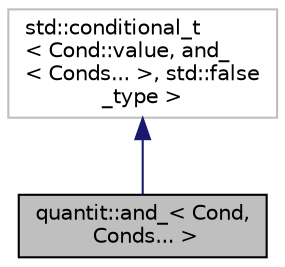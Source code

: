 digraph "quantit::and_&lt; Cond, Conds... &gt;"
{
 // LATEX_PDF_SIZE
  edge [fontname="Helvetica",fontsize="10",labelfontname="Helvetica",labelfontsize="10"];
  node [fontname="Helvetica",fontsize="10",shape=record];
  Node1 [label="quantit::and_\< Cond,\l Conds... \>",height=0.2,width=0.4,color="black", fillcolor="grey75", style="filled", fontcolor="black",tooltip=" "];
  Node2 -> Node1 [dir="back",color="midnightblue",fontsize="10",style="solid",fontname="Helvetica"];
  Node2 [label="std::conditional_t\l\< Cond::value, and_\l\< Conds... \>, std::false\l_type \>",height=0.2,width=0.4,color="grey75", fillcolor="white", style="filled",tooltip=" "];
}
